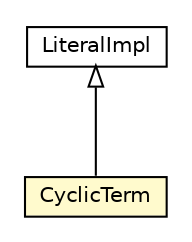 #!/usr/local/bin/dot
#
# Class diagram 
# Generated by UMLGraph version R5_6_6-1-g9240c4 (http://www.umlgraph.org/)
#

digraph G {
	edge [fontname="Helvetica",fontsize=10,labelfontname="Helvetica",labelfontsize=10];
	node [fontname="Helvetica",fontsize=10,shape=plaintext];
	nodesep=0.25;
	ranksep=0.5;
	// jason.asSyntax.LiteralImpl
	c17247 [label=<<table title="jason.asSyntax.LiteralImpl" border="0" cellborder="1" cellspacing="0" cellpadding="2" port="p" href="./LiteralImpl.html">
		<tr><td><table border="0" cellspacing="0" cellpadding="1">
<tr><td align="center" balign="center"> LiteralImpl </td></tr>
		</table></td></tr>
		</table>>, URL="./LiteralImpl.html", fontname="Helvetica", fontcolor="black", fontsize=10.0];
	// jason.asSyntax.CyclicTerm
	c17253 [label=<<table title="jason.asSyntax.CyclicTerm" border="0" cellborder="1" cellspacing="0" cellpadding="2" port="p" bgcolor="lemonChiffon" href="./CyclicTerm.html">
		<tr><td><table border="0" cellspacing="0" cellpadding="1">
<tr><td align="center" balign="center"> CyclicTerm </td></tr>
		</table></td></tr>
		</table>>, URL="./CyclicTerm.html", fontname="Helvetica", fontcolor="black", fontsize=10.0];
	//jason.asSyntax.CyclicTerm extends jason.asSyntax.LiteralImpl
	c17247:p -> c17253:p [dir=back,arrowtail=empty];
}

